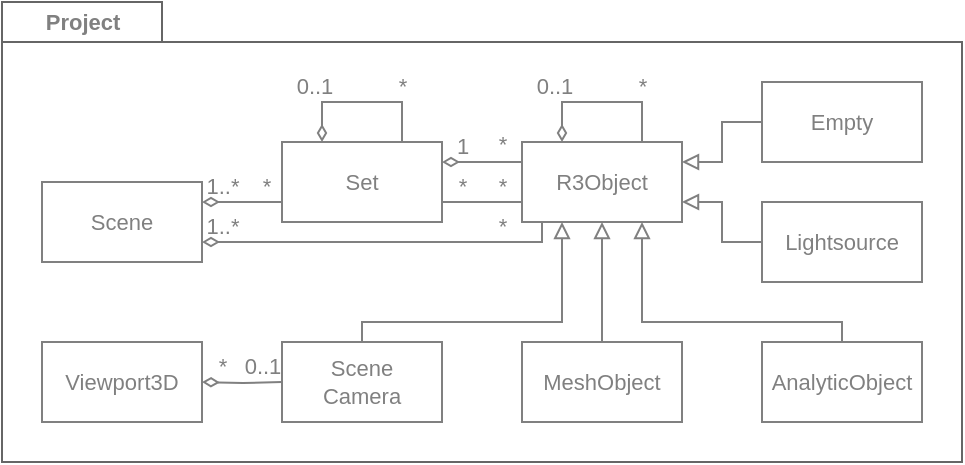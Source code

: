<mxfile scale="4" border="0">
    <diagram name="Seite-1" id="lGOQ4ZT6Sw0--DUblUF4">
        <mxGraphModel dx="289" dy="159" grid="1" gridSize="10" guides="1" tooltips="1" connect="1" arrows="1" fold="1" page="0" pageScale="1" pageWidth="827" pageHeight="1169" background="none" math="0" shadow="0">
            <root>
                <mxCell id="0"/>
                <mxCell id="1" parent="0"/>
                <mxCell id="34" value="Project" style="shape=folder;fontStyle=1;tabWidth=80;tabHeight=20;tabPosition=left;boundedLbl=1;labelInHeader=1;container=0;collapsible=0;labelBackgroundColor=none;labelBorderColor=none;fontFamily=Helvetica;fontSize=11;fontColor=#808080;fillColor=none;strokeColor=#666666;rounded=0;comic=0;enumerate=0;moveCells=0;treeMoving=0;html=1;" parent="1" vertex="1">
                    <mxGeometry x="140" y="30" width="480" height="230" as="geometry"/>
                </mxCell>
                <mxCell id="lETu0fl0MlPzrCN2401O-7" value="" style="edgeStyle=orthogonalEdgeStyle;fontSize=11;endArrow=none;startArrow=diamondThin;rounded=0;startFill=0;fontColor=#808080;strokeColor=#808080;endFill=0;fontFamily=Helvetica;labelBorderColor=none;html=1;" parent="1" source="lETu0fl0MlPzrCN2401O-1" target="lETu0fl0MlPzrCN2401O-2" edge="1">
                    <mxGeometry width="100" height="100" relative="1" as="geometry">
                        <mxPoint x="280" y="320" as="sourcePoint"/>
                        <mxPoint x="380" y="220" as="targetPoint"/>
                        <Array as="points">
                            <mxPoint x="270" y="130"/>
                            <mxPoint x="270" y="130"/>
                        </Array>
                    </mxGeometry>
                </mxCell>
                <mxCell id="lETu0fl0MlPzrCN2401O-22" value="1..*" style="edgeLabel;align=center;verticalAlign=bottom;resizable=0;points=[];fontColor=#808080;labelBackgroundColor=none;rounded=0;fontFamily=Helvetica;fontSize=11;labelBorderColor=none;html=1;" parent="lETu0fl0MlPzrCN2401O-7" connectable="0" vertex="1">
                    <mxGeometry x="-0.654" relative="1" as="geometry">
                        <mxPoint x="3" as="offset"/>
                    </mxGeometry>
                </mxCell>
                <mxCell id="38" value="*" style="edgeLabel;align=center;verticalAlign=bottom;resizable=0;points=[];labelBackgroundColor=none;fontColor=#808080;fontFamily=Helvetica;rounded=0;labelBorderColor=none;html=1;" parent="lETu0fl0MlPzrCN2401O-7" vertex="1" connectable="0">
                    <mxGeometry x="0.784" y="1" relative="1" as="geometry">
                        <mxPoint x="-4" y="1" as="offset"/>
                    </mxGeometry>
                </mxCell>
                <mxCell id="22" value="" style="edgeStyle=orthogonalEdgeStyle;shape=connector;rounded=0;labelBackgroundColor=default;strokeColor=#808080;fontFamily=Helvetica;fontSize=11;fontColor=#808080;endArrow=block;endFill=0;entryX=0.25;entryY=1;entryDx=0;entryDy=0;labelBorderColor=none;html=1;" parent="1" source="19" target="lETu0fl0MlPzrCN2401O-12" edge="1">
                    <mxGeometry relative="1" as="geometry">
                        <mxPoint x="440" y="180" as="targetPoint"/>
                        <Array as="points">
                            <mxPoint x="320" y="190"/>
                            <mxPoint x="420" y="190"/>
                        </Array>
                    </mxGeometry>
                </mxCell>
                <mxCell id="25" value="" style="edgeStyle=orthogonalEdgeStyle;shape=connector;rounded=0;labelBackgroundColor=default;strokeColor=#808080;fontFamily=Helvetica;fontSize=11;fontColor=#808080;endArrow=block;endFill=0;labelBorderColor=none;html=1;" parent="1" source="23" target="lETu0fl0MlPzrCN2401O-12" edge="1">
                    <mxGeometry relative="1" as="geometry">
                        <mxPoint x="440" y="180" as="targetPoint"/>
                    </mxGeometry>
                </mxCell>
                <mxCell id="27" value="" style="edgeStyle=orthogonalEdgeStyle;shape=connector;rounded=0;labelBackgroundColor=default;strokeColor=#808080;fontFamily=Helvetica;fontSize=11;fontColor=#808080;endArrow=block;endFill=0;entryX=1;entryY=0.75;entryDx=0;entryDy=0;labelBorderColor=none;html=1;" parent="1" source="26" target="lETu0fl0MlPzrCN2401O-12" edge="1">
                    <mxGeometry relative="1" as="geometry">
                        <mxPoint x="330" y="210" as="sourcePoint"/>
                        <mxPoint x="440" y="180" as="targetPoint"/>
                        <Array as="points"/>
                    </mxGeometry>
                </mxCell>
                <mxCell id="29" value="" style="edgeStyle=orthogonalEdgeStyle;shape=connector;rounded=0;labelBackgroundColor=default;strokeColor=#808080;fontFamily=Helvetica;fontSize=11;fontColor=#808080;endArrow=block;endFill=0;entryX=0.75;entryY=1;entryDx=0;entryDy=0;labelBorderColor=none;html=1;" parent="1" source="28" target="lETu0fl0MlPzrCN2401O-12" edge="1">
                    <mxGeometry relative="1" as="geometry">
                        <mxPoint x="330" y="210" as="sourcePoint"/>
                        <mxPoint x="440" y="180" as="targetPoint"/>
                        <Array as="points">
                            <mxPoint x="560" y="190"/>
                            <mxPoint x="460" y="190"/>
                        </Array>
                    </mxGeometry>
                </mxCell>
                <mxCell id="37" value="" style="edgeStyle=orthogonalEdgeStyle;shape=connector;rounded=0;labelBackgroundColor=default;strokeColor=#808080;fontFamily=Helvetica;fontSize=11;fontColor=#808080;endArrow=block;endFill=0;entryX=1;entryY=0.25;entryDx=0;entryDy=0;labelBorderColor=none;html=1;" parent="1" source="36" target="lETu0fl0MlPzrCN2401O-12" edge="1">
                    <mxGeometry relative="1" as="geometry">
                        <mxPoint x="330" y="165" as="sourcePoint"/>
                        <mxPoint x="480" y="105" as="targetPoint"/>
                        <Array as="points"/>
                    </mxGeometry>
                </mxCell>
                <mxCell id="39" value="" style="edgeStyle=orthogonalEdgeStyle;fontSize=11;endArrow=none;startArrow=diamondThin;rounded=0;startFill=0;fontColor=#808080;strokeColor=#808080;endFill=0;fontFamily=Helvetica;exitX=1;exitY=0.75;exitDx=0;exitDy=0;labelBorderColor=none;html=1;" parent="1" source="lETu0fl0MlPzrCN2401O-1" target="lETu0fl0MlPzrCN2401O-12" edge="1">
                    <mxGeometry width="100" height="100" relative="1" as="geometry">
                        <mxPoint x="250" y="140.0" as="sourcePoint"/>
                        <mxPoint x="290" y="140.0" as="targetPoint"/>
                        <Array as="points">
                            <mxPoint x="410" y="150"/>
                        </Array>
                    </mxGeometry>
                </mxCell>
                <mxCell id="40" value="1..*" style="edgeLabel;align=center;verticalAlign=bottom;resizable=0;points=[];fontColor=#808080;labelBackgroundColor=none;rounded=0;fontFamily=Helvetica;fontSize=11;labelBorderColor=none;html=1;" parent="39" connectable="0" vertex="1">
                    <mxGeometry x="-0.654" relative="1" as="geometry">
                        <mxPoint x="-21" as="offset"/>
                    </mxGeometry>
                </mxCell>
                <mxCell id="41" value="*" style="edgeLabel;align=center;verticalAlign=bottom;resizable=0;points=[];labelBackgroundColor=none;fontColor=#808080;fontFamily=Helvetica;rounded=0;labelBorderColor=none;html=1;" parent="39" vertex="1" connectable="0">
                    <mxGeometry x="0.784" y="1" relative="1" as="geometry">
                        <mxPoint x="-11" y="1" as="offset"/>
                    </mxGeometry>
                </mxCell>
                <mxCell id="lETu0fl0MlPzrCN2401O-33" value="" style="edgeStyle=orthogonalEdgeStyle;fontSize=11;endArrow=none;startArrow=diamondThin;rounded=0;startFill=0;fontColor=#808080;strokeColor=#808080;endFill=0;exitX=0.25;exitY=0;exitDx=0;exitDy=0;entryX=0.75;entryY=0;entryDx=0;entryDy=0;fontFamily=Helvetica;labelBorderColor=none;html=1;" parent="1" source="lETu0fl0MlPzrCN2401O-2" target="lETu0fl0MlPzrCN2401O-2" edge="1">
                    <mxGeometry width="100" height="100" relative="1" as="geometry">
                        <mxPoint x="360" y="130" as="sourcePoint"/>
                        <mxPoint x="350" y="70" as="targetPoint"/>
                        <Array as="points">
                            <mxPoint x="300" y="80"/>
                            <mxPoint x="340" y="80"/>
                        </Array>
                    </mxGeometry>
                </mxCell>
                <mxCell id="lETu0fl0MlPzrCN2401O-34" value="0..1" style="edgeLabel;align=center;verticalAlign=bottom;resizable=0;points=[];fontSize=11;fontFamily=Helvetica;fontColor=#808080;labelBackgroundColor=none;rounded=0;labelBorderColor=none;html=1;" parent="lETu0fl0MlPzrCN2401O-33" connectable="0" vertex="1">
                    <mxGeometry x="-0.401" relative="1" as="geometry">
                        <mxPoint x="-8" as="offset"/>
                    </mxGeometry>
                </mxCell>
                <mxCell id="lETu0fl0MlPzrCN2401O-43" value="*" style="edgeLabel;align=center;verticalAlign=bottom;resizable=0;points=[];fontSize=11;fontFamily=Helvetica;fontColor=#808080;labelBackgroundColor=none;rounded=0;labelBorderColor=none;html=1;" parent="lETu0fl0MlPzrCN2401O-33" connectable="0" vertex="1">
                    <mxGeometry x="0.576" relative="1" as="geometry">
                        <mxPoint y="-3" as="offset"/>
                    </mxGeometry>
                </mxCell>
                <mxCell id="lETu0fl0MlPzrCN2401O-21" value="" style="edgeStyle=orthogonalEdgeStyle;fontSize=11;endArrow=none;startArrow=diamondThin;rounded=0;startFill=0;fontColor=#808080;strokeColor=#808080;endFill=0;entryX=0;entryY=0.25;entryDx=0;entryDy=0;exitX=1;exitY=0.25;exitDx=0;exitDy=0;fontFamily=Helvetica;labelBorderColor=none;html=1;" parent="1" source="lETu0fl0MlPzrCN2401O-2" target="lETu0fl0MlPzrCN2401O-12" edge="1">
                    <mxGeometry width="100" height="100" relative="1" as="geometry">
                        <mxPoint x="240" y="130" as="sourcePoint"/>
                        <mxPoint x="320" y="130" as="targetPoint"/>
                    </mxGeometry>
                </mxCell>
                <mxCell id="lETu0fl0MlPzrCN2401O-31" value="1" style="edgeLabel;align=center;verticalAlign=bottom;resizable=0;points=[];fontSize=11;fontFamily=Helvetica;fontColor=#808080;labelBackgroundColor=none;rounded=0;labelBorderColor=none;html=1;" parent="lETu0fl0MlPzrCN2401O-21" connectable="0" vertex="1">
                    <mxGeometry x="-0.401" relative="1" as="geometry">
                        <mxPoint x="-2" as="offset"/>
                    </mxGeometry>
                </mxCell>
                <mxCell id="lETu0fl0MlPzrCN2401O-32" value="*" style="edgeLabel;align=center;verticalAlign=bottom;resizable=0;points=[];fontSize=11;fontFamily=Helvetica;fontColor=#808080;labelBackgroundColor=none;rounded=0;labelBorderColor=none;html=1;" parent="lETu0fl0MlPzrCN2401O-21" connectable="0" vertex="1">
                    <mxGeometry x="0.633" y="1" relative="1" as="geometry">
                        <mxPoint x="-3" y="1" as="offset"/>
                    </mxGeometry>
                </mxCell>
                <mxCell id="lETu0fl0MlPzrCN2401O-36" value="" style="edgeStyle=orthogonalEdgeStyle;fontSize=11;endArrow=none;startArrow=diamondThin;rounded=0;startFill=0;fontColor=#808080;strokeColor=#808080;endFill=0;exitX=0.25;exitY=0;exitDx=0;exitDy=0;entryX=0.75;entryY=0;entryDx=0;entryDy=0;fontFamily=Helvetica;labelBorderColor=none;html=1;" parent="1" source="lETu0fl0MlPzrCN2401O-12" target="lETu0fl0MlPzrCN2401O-12" edge="1">
                    <mxGeometry width="100" height="100" relative="1" as="geometry">
                        <mxPoint x="370" y="89.99" as="sourcePoint"/>
                        <mxPoint x="420" y="90" as="targetPoint"/>
                        <Array as="points">
                            <mxPoint x="420" y="80"/>
                            <mxPoint x="460" y="80"/>
                        </Array>
                    </mxGeometry>
                </mxCell>
                <mxCell id="lETu0fl0MlPzrCN2401O-37" value="0..1" style="edgeLabel;align=center;verticalAlign=bottom;resizable=0;points=[];fontSize=11;fontFamily=Helvetica;fontColor=#808080;labelBackgroundColor=none;rounded=0;labelBorderColor=none;html=1;" parent="lETu0fl0MlPzrCN2401O-36" connectable="0" vertex="1">
                    <mxGeometry x="-0.401" relative="1" as="geometry">
                        <mxPoint x="-8" as="offset"/>
                    </mxGeometry>
                </mxCell>
                <mxCell id="lETu0fl0MlPzrCN2401O-44" value="*" style="edgeLabel;align=center;verticalAlign=bottom;resizable=0;points=[];fontSize=11;fontFamily=Helvetica;fontColor=#808080;labelBackgroundColor=none;rounded=0;labelBorderColor=none;html=1;" parent="lETu0fl0MlPzrCN2401O-36" connectable="0" vertex="1">
                    <mxGeometry x="0.667" y="1" relative="1" as="geometry">
                        <mxPoint x="-1" y="-6" as="offset"/>
                    </mxGeometry>
                </mxCell>
                <mxCell id="lETu0fl0MlPzrCN2401O-40" value="" style="edgeStyle=orthogonalEdgeStyle;fontSize=11;endArrow=none;startArrow=none;rounded=0;startFill=0;fontColor=#808080;strokeColor=#808080;endFill=0;entryX=0;entryY=0.75;entryDx=0;entryDy=0;exitX=1;exitY=0.75;exitDx=0;exitDy=0;fontFamily=Helvetica;labelBorderColor=none;html=1;" parent="1" source="lETu0fl0MlPzrCN2401O-2" target="lETu0fl0MlPzrCN2401O-12" edge="1">
                    <mxGeometry width="100" height="100" relative="1" as="geometry">
                        <mxPoint x="353" y="128" as="sourcePoint"/>
                        <mxPoint x="393" y="128" as="targetPoint"/>
                    </mxGeometry>
                </mxCell>
                <mxCell id="lETu0fl0MlPzrCN2401O-41" value="*" style="edgeLabel;align=center;verticalAlign=bottom;resizable=0;points=[];fontSize=11;fontFamily=Helvetica;fontColor=#808080;labelBackgroundColor=none;rounded=0;labelBorderColor=none;html=1;" parent="lETu0fl0MlPzrCN2401O-40" connectable="0" vertex="1">
                    <mxGeometry x="-0.401" relative="1" as="geometry">
                        <mxPoint x="-2" as="offset"/>
                    </mxGeometry>
                </mxCell>
                <mxCell id="lETu0fl0MlPzrCN2401O-42" value="*" style="edgeLabel;align=center;verticalAlign=bottom;resizable=0;points=[];fontSize=11;fontFamily=Helvetica;fontColor=#808080;labelBackgroundColor=none;rounded=0;labelBorderColor=none;html=1;" parent="lETu0fl0MlPzrCN2401O-40" connectable="0" vertex="1">
                    <mxGeometry x="0.633" y="1" relative="1" as="geometry">
                        <mxPoint x="-3" y="1" as="offset"/>
                    </mxGeometry>
                </mxCell>
                <mxCell id="lETu0fl0MlPzrCN2401O-1" value="Scene" style="whiteSpace=wrap;align=center;fillColor=none;fontColor=#808080;strokeColor=#808080;labelBackgroundColor=none;rounded=0;fontFamily=Helvetica;fontSize=11;glass=0;shadow=0;labelBorderColor=none;html=1;" parent="1" vertex="1">
                    <mxGeometry x="160" y="120" width="80" height="40" as="geometry"/>
                </mxCell>
                <mxCell id="12" value="Viewport3D" style="whiteSpace=wrap;align=center;fillColor=none;fontColor=#808080;strokeColor=#808080;labelBackgroundColor=none;rounded=0;fontFamily=Helvetica;fontSize=11;glass=0;shadow=0;labelBorderColor=none;html=1;" parent="1" vertex="1">
                    <mxGeometry x="160" y="200" width="80" height="40" as="geometry"/>
                </mxCell>
                <mxCell id="19" value="Scene&lt;br&gt;Camera" style="whiteSpace=wrap;align=center;fillColor=none;fontColor=#808080;strokeColor=#808080;labelBackgroundColor=none;rounded=0;fontFamily=Helvetica;fontSize=11;glass=0;shadow=0;labelBorderColor=none;html=1;" parent="1" vertex="1">
                    <mxGeometry x="280" y="200" width="80" height="40" as="geometry"/>
                </mxCell>
                <mxCell id="23" value="MeshObject" style="whiteSpace=wrap;align=center;fillColor=none;fontColor=#808080;strokeColor=#808080;labelBackgroundColor=none;rounded=0;fontFamily=Helvetica;fontSize=11;glass=0;shadow=0;labelBorderColor=none;html=1;" parent="1" vertex="1">
                    <mxGeometry x="400" y="200" width="80" height="40" as="geometry"/>
                </mxCell>
                <mxCell id="26" value="Lightsource" style="whiteSpace=wrap;align=center;fillColor=none;fontColor=#808080;strokeColor=#808080;labelBackgroundColor=none;rounded=0;fontFamily=Helvetica;fontSize=11;labelBorderColor=none;html=1;" parent="1" vertex="1">
                    <mxGeometry x="520" y="130" width="80" height="40" as="geometry"/>
                </mxCell>
                <mxCell id="28" value="AnalyticObject" style="whiteSpace=wrap;align=center;fillColor=none;fontColor=#808080;strokeColor=#808080;labelBackgroundColor=none;rounded=0;fontFamily=Helvetica;fontSize=11;glass=0;shadow=0;labelBorderColor=none;html=1;" parent="1" vertex="1">
                    <mxGeometry x="520" y="200" width="80" height="40" as="geometry"/>
                </mxCell>
                <mxCell id="36" value="Empty" style="whiteSpace=wrap;align=center;fillColor=none;fontColor=#808080;strokeColor=#808080;labelBackgroundColor=none;rounded=0;fontFamily=Helvetica;fontSize=11;labelBorderColor=none;html=1;" parent="1" vertex="1">
                    <mxGeometry x="520" y="70" width="80" height="40" as="geometry"/>
                </mxCell>
                <mxCell id="lETu0fl0MlPzrCN2401O-2" value="Set" style="whiteSpace=wrap;align=center;fillColor=none;fontColor=#808080;strokeColor=#808080;labelBackgroundColor=none;rounded=0;fontFamily=Helvetica;fontSize=11;glass=0;shadow=0;labelBorderColor=none;html=1;" parent="1" vertex="1">
                    <mxGeometry x="280" y="100" width="80" height="40" as="geometry"/>
                </mxCell>
                <mxCell id="lETu0fl0MlPzrCN2401O-12" value="R3Object" style="whiteSpace=wrap;align=center;fillColor=none;fontColor=#808080;strokeColor=#808080;labelBackgroundColor=none;rounded=0;fontFamily=Helvetica;fontSize=11;glass=0;shadow=0;perimeterSpacing=0;strokeWidth=1;absoluteArcSize=0;arcSize=12;collapsible=0;backgroundOutline=0;comic=0;labelBorderColor=none;html=1;" parent="1" vertex="1">
                    <mxGeometry x="400" y="100" width="80" height="40" as="geometry"/>
                </mxCell>
                <mxCell id="42" value="" style="edgeStyle=orthogonalEdgeStyle;fontSize=11;endArrow=none;startArrow=diamondThin;rounded=0;startFill=0;fontColor=#808080;strokeColor=#808080;endFill=0;fontFamily=Helvetica;exitX=1;exitY=0.75;exitDx=0;exitDy=0;labelBorderColor=none;html=1;" edge="1" parent="1" target="19">
                    <mxGeometry width="100" height="100" relative="1" as="geometry">
                        <mxPoint x="240" y="220" as="sourcePoint"/>
                        <mxPoint x="410.017" y="210" as="targetPoint"/>
                        <Array as="points"/>
                    </mxGeometry>
                </mxCell>
                <mxCell id="43" value="*" style="edgeLabel;align=center;verticalAlign=bottom;resizable=0;points=[];fontColor=#808080;labelBackgroundColor=none;rounded=0;fontFamily=Helvetica;fontSize=11;labelBorderColor=none;html=1;" connectable="0" vertex="1" parent="42">
                    <mxGeometry x="-0.654" relative="1" as="geometry">
                        <mxPoint x="3" as="offset"/>
                    </mxGeometry>
                </mxCell>
                <mxCell id="44" value="0..1" style="edgeLabel;align=center;verticalAlign=bottom;resizable=0;points=[];labelBackgroundColor=none;fontColor=#808080;fontFamily=Helvetica;rounded=0;labelBorderColor=none;html=1;" vertex="1" connectable="0" parent="42">
                    <mxGeometry x="0.784" y="1" relative="1" as="geometry">
                        <mxPoint x="-6" y="1" as="offset"/>
                    </mxGeometry>
                </mxCell>
            </root>
        </mxGraphModel>
    </diagram>
</mxfile>